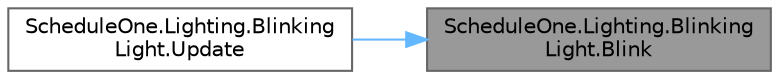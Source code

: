 digraph "ScheduleOne.Lighting.BlinkingLight.Blink"
{
 // LATEX_PDF_SIZE
  bgcolor="transparent";
  edge [fontname=Helvetica,fontsize=10,labelfontname=Helvetica,labelfontsize=10];
  node [fontname=Helvetica,fontsize=10,shape=box,height=0.2,width=0.4];
  rankdir="RL";
  Node1 [id="Node000001",label="ScheduleOne.Lighting.Blinking\lLight.Blink",height=0.2,width=0.4,color="gray40", fillcolor="grey60", style="filled", fontcolor="black",tooltip=" "];
  Node1 -> Node2 [id="edge1_Node000001_Node000002",dir="back",color="steelblue1",style="solid",tooltip=" "];
  Node2 [id="Node000002",label="ScheduleOne.Lighting.Blinking\lLight.Update",height=0.2,width=0.4,color="grey40", fillcolor="white", style="filled",URL="$class_schedule_one_1_1_lighting_1_1_blinking_light.html#ac6b3277b1aba0ffbd4083bed42a9cc9b",tooltip=" "];
}
